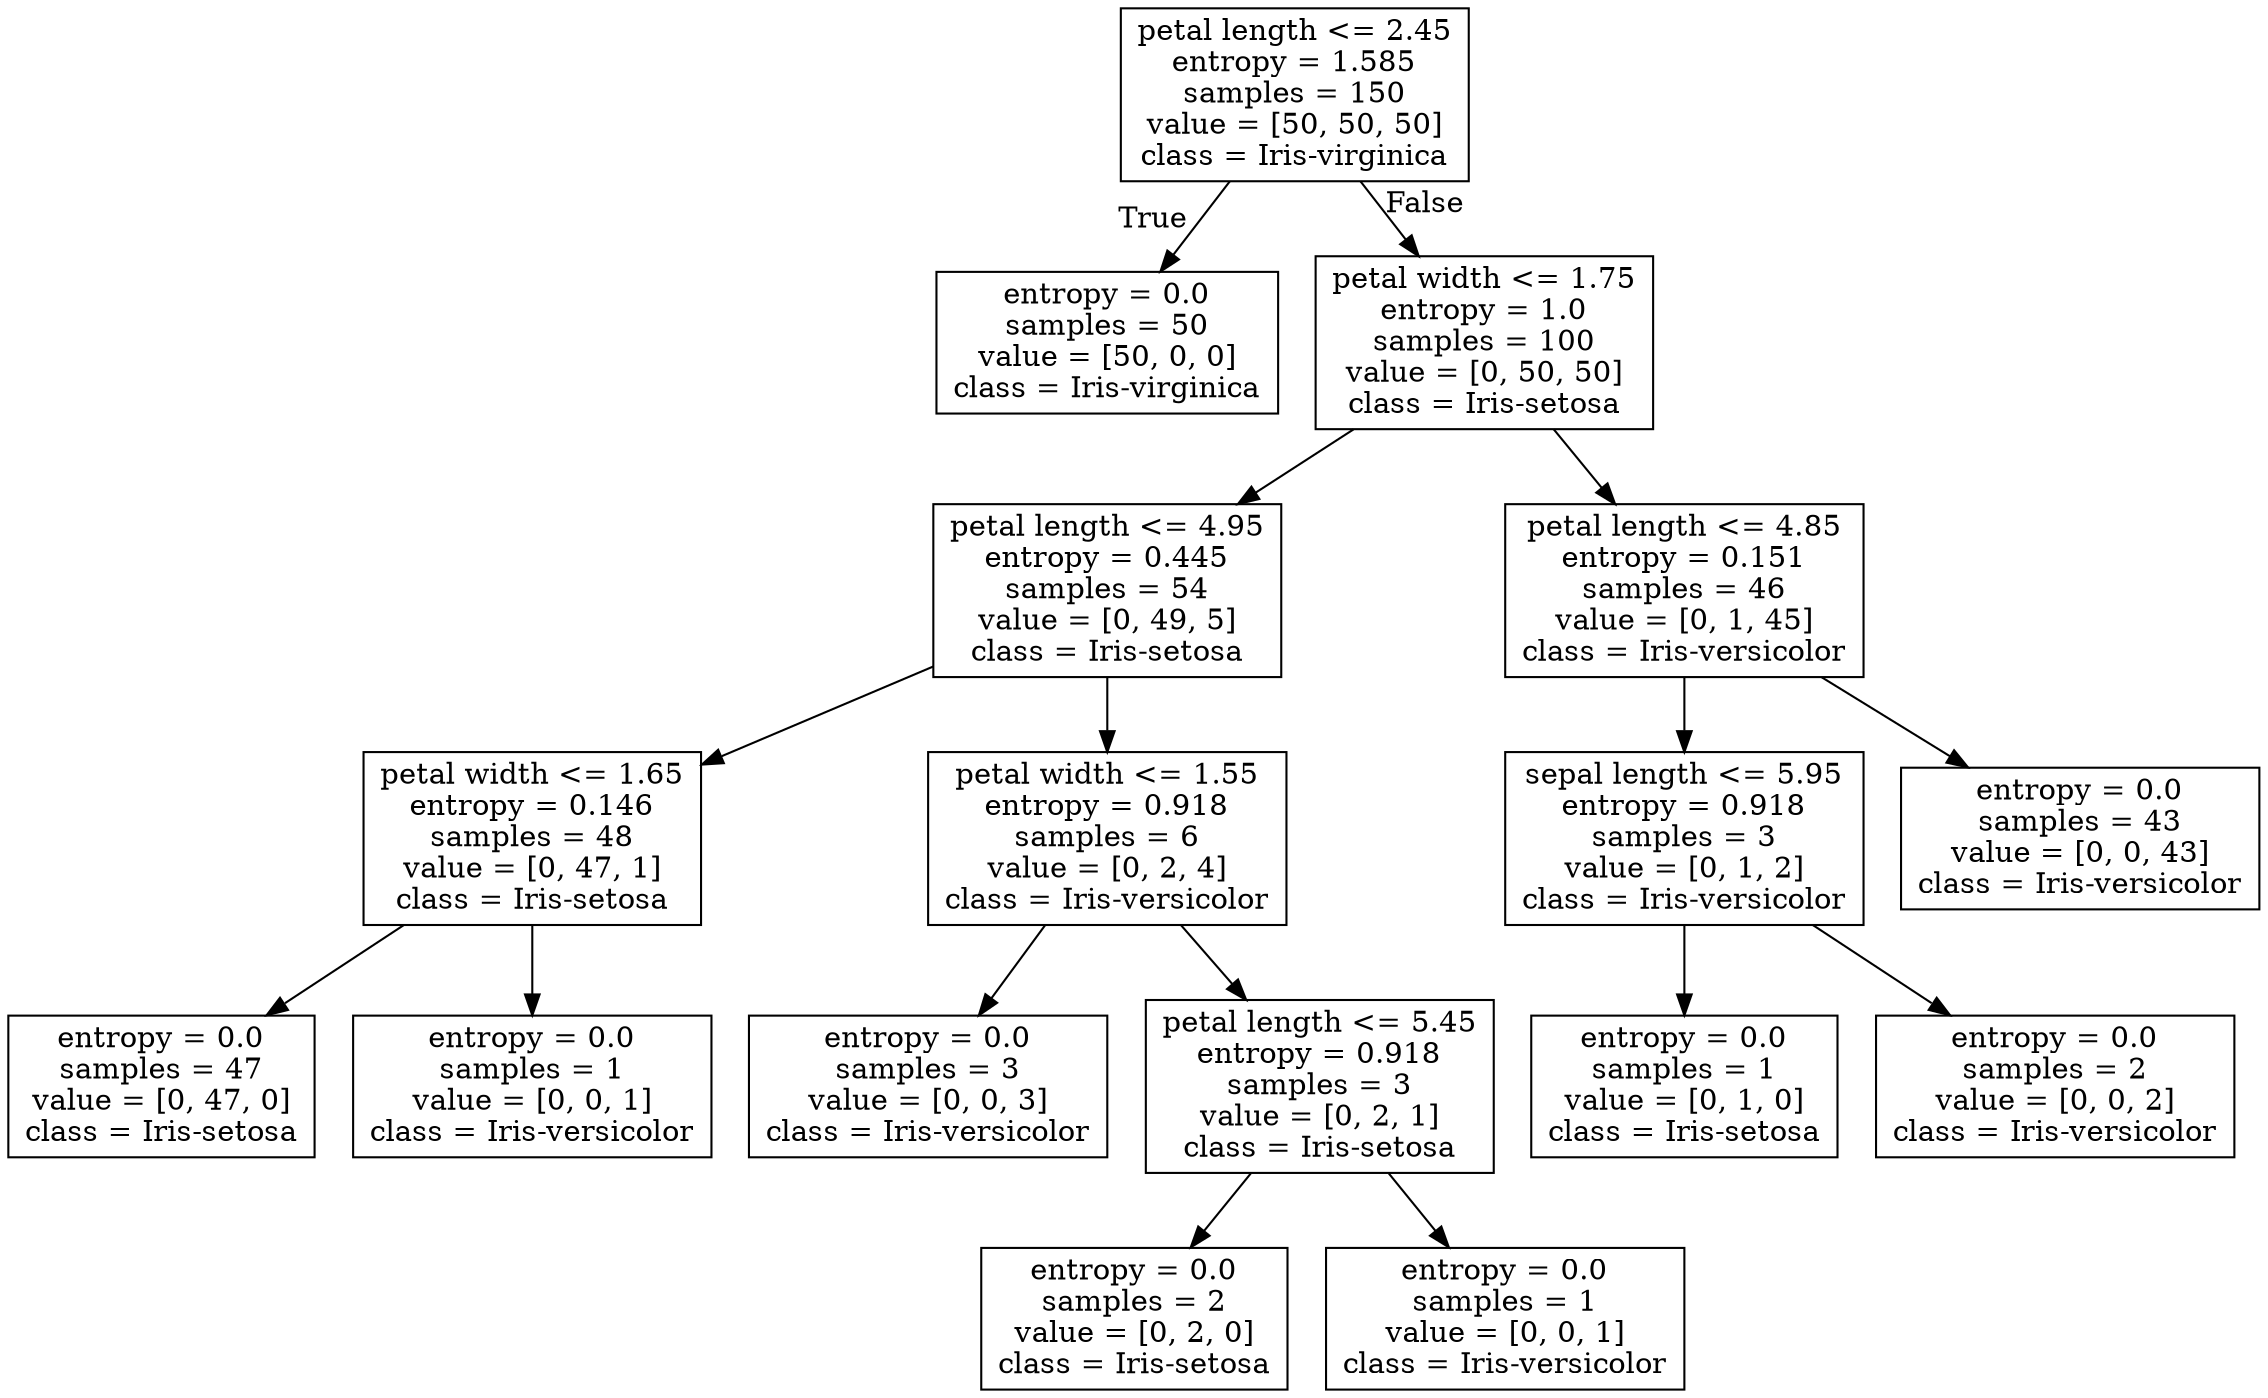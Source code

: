 digraph Tree {
node [shape=box] ;
0 [label="petal length <= 2.45\nentropy = 1.585\nsamples = 150\nvalue = [50, 50, 50]\nclass = Iris-virginica"] ;
1 [label="entropy = 0.0\nsamples = 50\nvalue = [50, 0, 0]\nclass = Iris-virginica"] ;
0 -> 1 [labeldistance=2.5, labelangle=45, headlabel="True"] ;
2 [label="petal width <= 1.75\nentropy = 1.0\nsamples = 100\nvalue = [0, 50, 50]\nclass = Iris-setosa"] ;
0 -> 2 [labeldistance=2.5, labelangle=-45, headlabel="False"] ;
3 [label="petal length <= 4.95\nentropy = 0.445\nsamples = 54\nvalue = [0, 49, 5]\nclass = Iris-setosa"] ;
2 -> 3 ;
4 [label="petal width <= 1.65\nentropy = 0.146\nsamples = 48\nvalue = [0, 47, 1]\nclass = Iris-setosa"] ;
3 -> 4 ;
5 [label="entropy = 0.0\nsamples = 47\nvalue = [0, 47, 0]\nclass = Iris-setosa"] ;
4 -> 5 ;
6 [label="entropy = 0.0\nsamples = 1\nvalue = [0, 0, 1]\nclass = Iris-versicolor"] ;
4 -> 6 ;
7 [label="petal width <= 1.55\nentropy = 0.918\nsamples = 6\nvalue = [0, 2, 4]\nclass = Iris-versicolor"] ;
3 -> 7 ;
8 [label="entropy = 0.0\nsamples = 3\nvalue = [0, 0, 3]\nclass = Iris-versicolor"] ;
7 -> 8 ;
9 [label="petal length <= 5.45\nentropy = 0.918\nsamples = 3\nvalue = [0, 2, 1]\nclass = Iris-setosa"] ;
7 -> 9 ;
10 [label="entropy = 0.0\nsamples = 2\nvalue = [0, 2, 0]\nclass = Iris-setosa"] ;
9 -> 10 ;
11 [label="entropy = 0.0\nsamples = 1\nvalue = [0, 0, 1]\nclass = Iris-versicolor"] ;
9 -> 11 ;
12 [label="petal length <= 4.85\nentropy = 0.151\nsamples = 46\nvalue = [0, 1, 45]\nclass = Iris-versicolor"] ;
2 -> 12 ;
13 [label="sepal length <= 5.95\nentropy = 0.918\nsamples = 3\nvalue = [0, 1, 2]\nclass = Iris-versicolor"] ;
12 -> 13 ;
14 [label="entropy = 0.0\nsamples = 1\nvalue = [0, 1, 0]\nclass = Iris-setosa"] ;
13 -> 14 ;
15 [label="entropy = 0.0\nsamples = 2\nvalue = [0, 0, 2]\nclass = Iris-versicolor"] ;
13 -> 15 ;
16 [label="entropy = 0.0\nsamples = 43\nvalue = [0, 0, 43]\nclass = Iris-versicolor"] ;
12 -> 16 ;
}